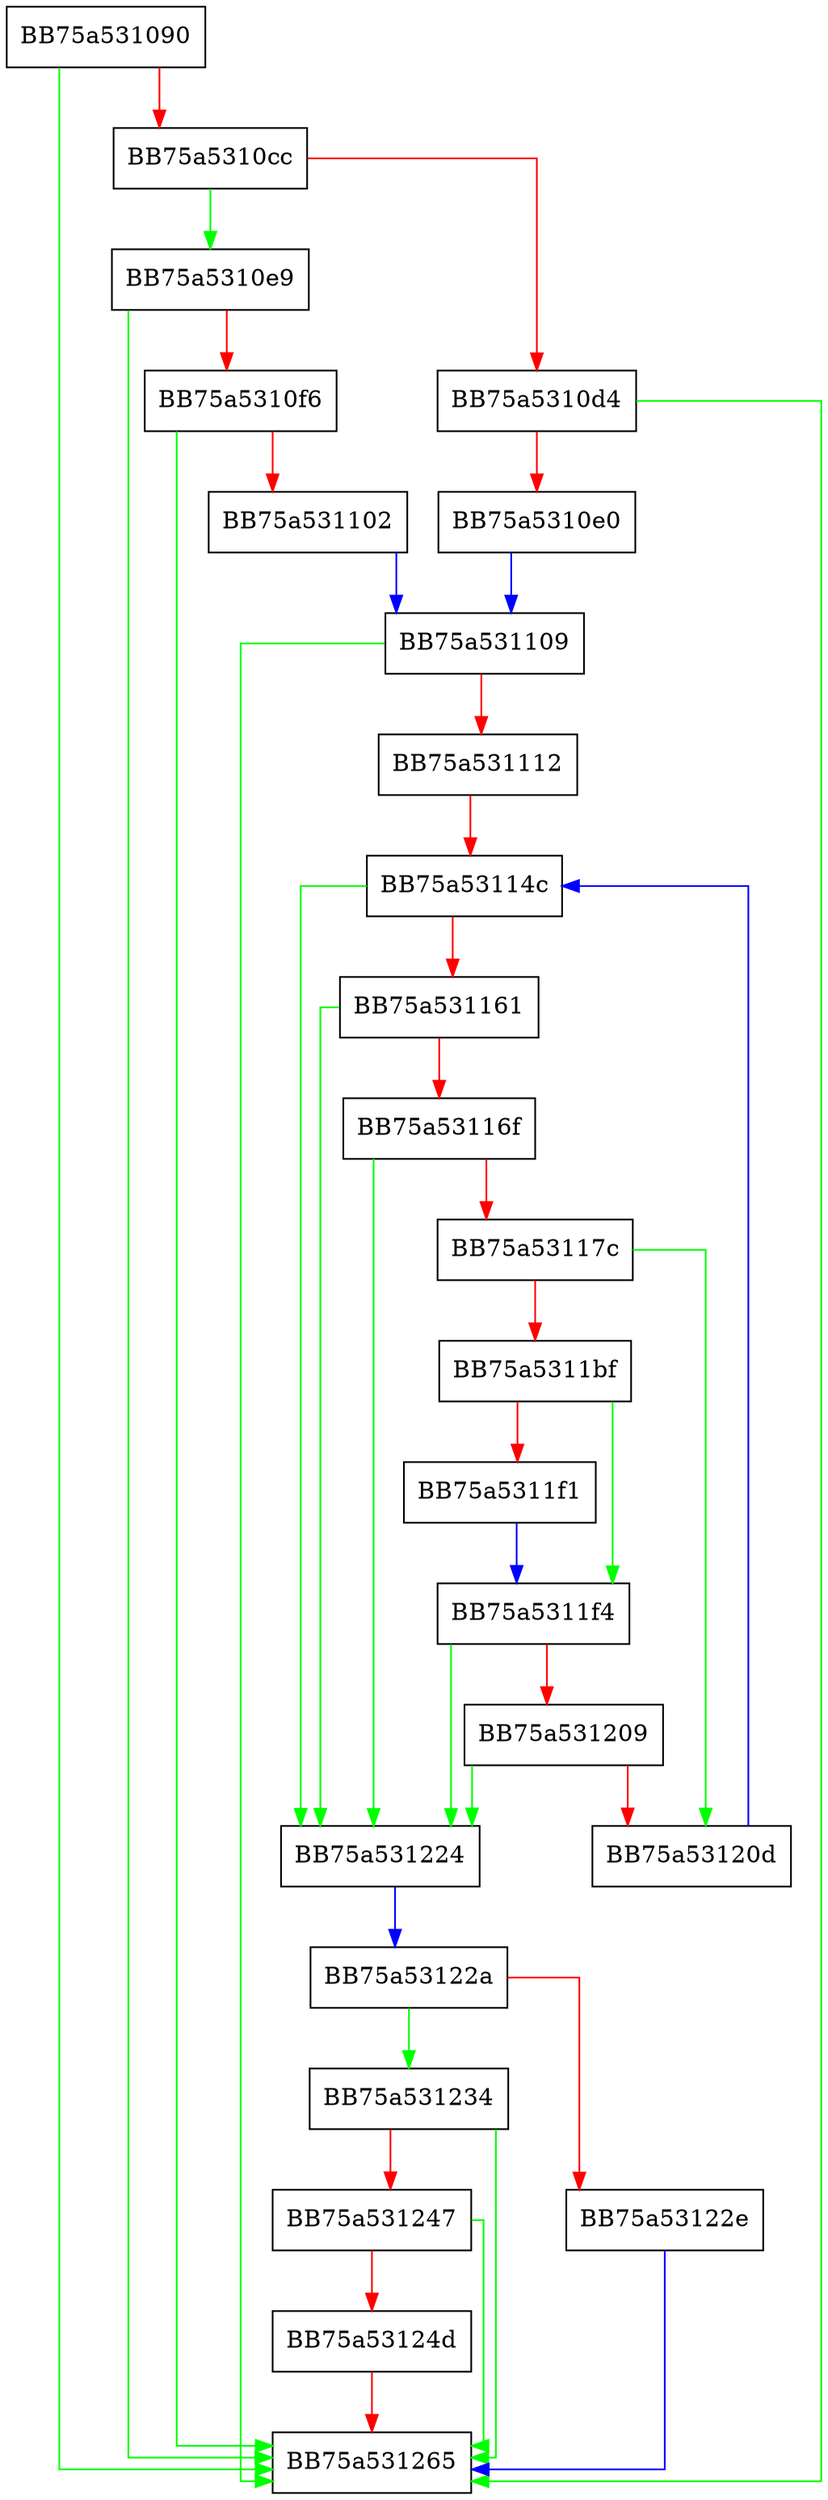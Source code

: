 digraph AutoRegisterCampFeactureControlConfigs {
  node [shape="box"];
  graph [splines=ortho];
  BB75a531090 -> BB75a531265 [color="green"];
  BB75a531090 -> BB75a5310cc [color="red"];
  BB75a5310cc -> BB75a5310e9 [color="green"];
  BB75a5310cc -> BB75a5310d4 [color="red"];
  BB75a5310d4 -> BB75a531265 [color="green"];
  BB75a5310d4 -> BB75a5310e0 [color="red"];
  BB75a5310e0 -> BB75a531109 [color="blue"];
  BB75a5310e9 -> BB75a531265 [color="green"];
  BB75a5310e9 -> BB75a5310f6 [color="red"];
  BB75a5310f6 -> BB75a531265 [color="green"];
  BB75a5310f6 -> BB75a531102 [color="red"];
  BB75a531102 -> BB75a531109 [color="blue"];
  BB75a531109 -> BB75a531265 [color="green"];
  BB75a531109 -> BB75a531112 [color="red"];
  BB75a531112 -> BB75a53114c [color="red"];
  BB75a53114c -> BB75a531224 [color="green"];
  BB75a53114c -> BB75a531161 [color="red"];
  BB75a531161 -> BB75a531224 [color="green"];
  BB75a531161 -> BB75a53116f [color="red"];
  BB75a53116f -> BB75a531224 [color="green"];
  BB75a53116f -> BB75a53117c [color="red"];
  BB75a53117c -> BB75a53120d [color="green"];
  BB75a53117c -> BB75a5311bf [color="red"];
  BB75a5311bf -> BB75a5311f4 [color="green"];
  BB75a5311bf -> BB75a5311f1 [color="red"];
  BB75a5311f1 -> BB75a5311f4 [color="blue"];
  BB75a5311f4 -> BB75a531224 [color="green"];
  BB75a5311f4 -> BB75a531209 [color="red"];
  BB75a531209 -> BB75a531224 [color="green"];
  BB75a531209 -> BB75a53120d [color="red"];
  BB75a53120d -> BB75a53114c [color="blue"];
  BB75a531224 -> BB75a53122a [color="blue"];
  BB75a53122a -> BB75a531234 [color="green"];
  BB75a53122a -> BB75a53122e [color="red"];
  BB75a53122e -> BB75a531265 [color="blue"];
  BB75a531234 -> BB75a531265 [color="green"];
  BB75a531234 -> BB75a531247 [color="red"];
  BB75a531247 -> BB75a531265 [color="green"];
  BB75a531247 -> BB75a53124d [color="red"];
  BB75a53124d -> BB75a531265 [color="red"];
}